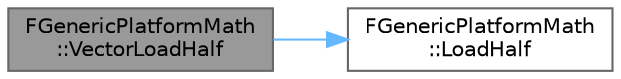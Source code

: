 digraph "FGenericPlatformMath::VectorLoadHalf"
{
 // INTERACTIVE_SVG=YES
 // LATEX_PDF_SIZE
  bgcolor="transparent";
  edge [fontname=Helvetica,fontsize=10,labelfontname=Helvetica,labelfontsize=10];
  node [fontname=Helvetica,fontsize=10,shape=box,height=0.2,width=0.4];
  rankdir="LR";
  Node1 [id="Node000001",label="FGenericPlatformMath\l::VectorLoadHalf",height=0.2,width=0.4,color="gray40", fillcolor="grey60", style="filled", fontcolor="black",tooltip=" "];
  Node1 -> Node2 [id="edge1_Node000001_Node000002",color="steelblue1",style="solid",tooltip=" "];
  Node2 [id="Node000002",label="FGenericPlatformMath\l::LoadHalf",height=0.2,width=0.4,color="grey40", fillcolor="white", style="filled",URL="$dd/d7b/structFGenericPlatformMath.html#a5fe17c7400f9b742cfcbb78c692bf230",tooltip=" "];
}
